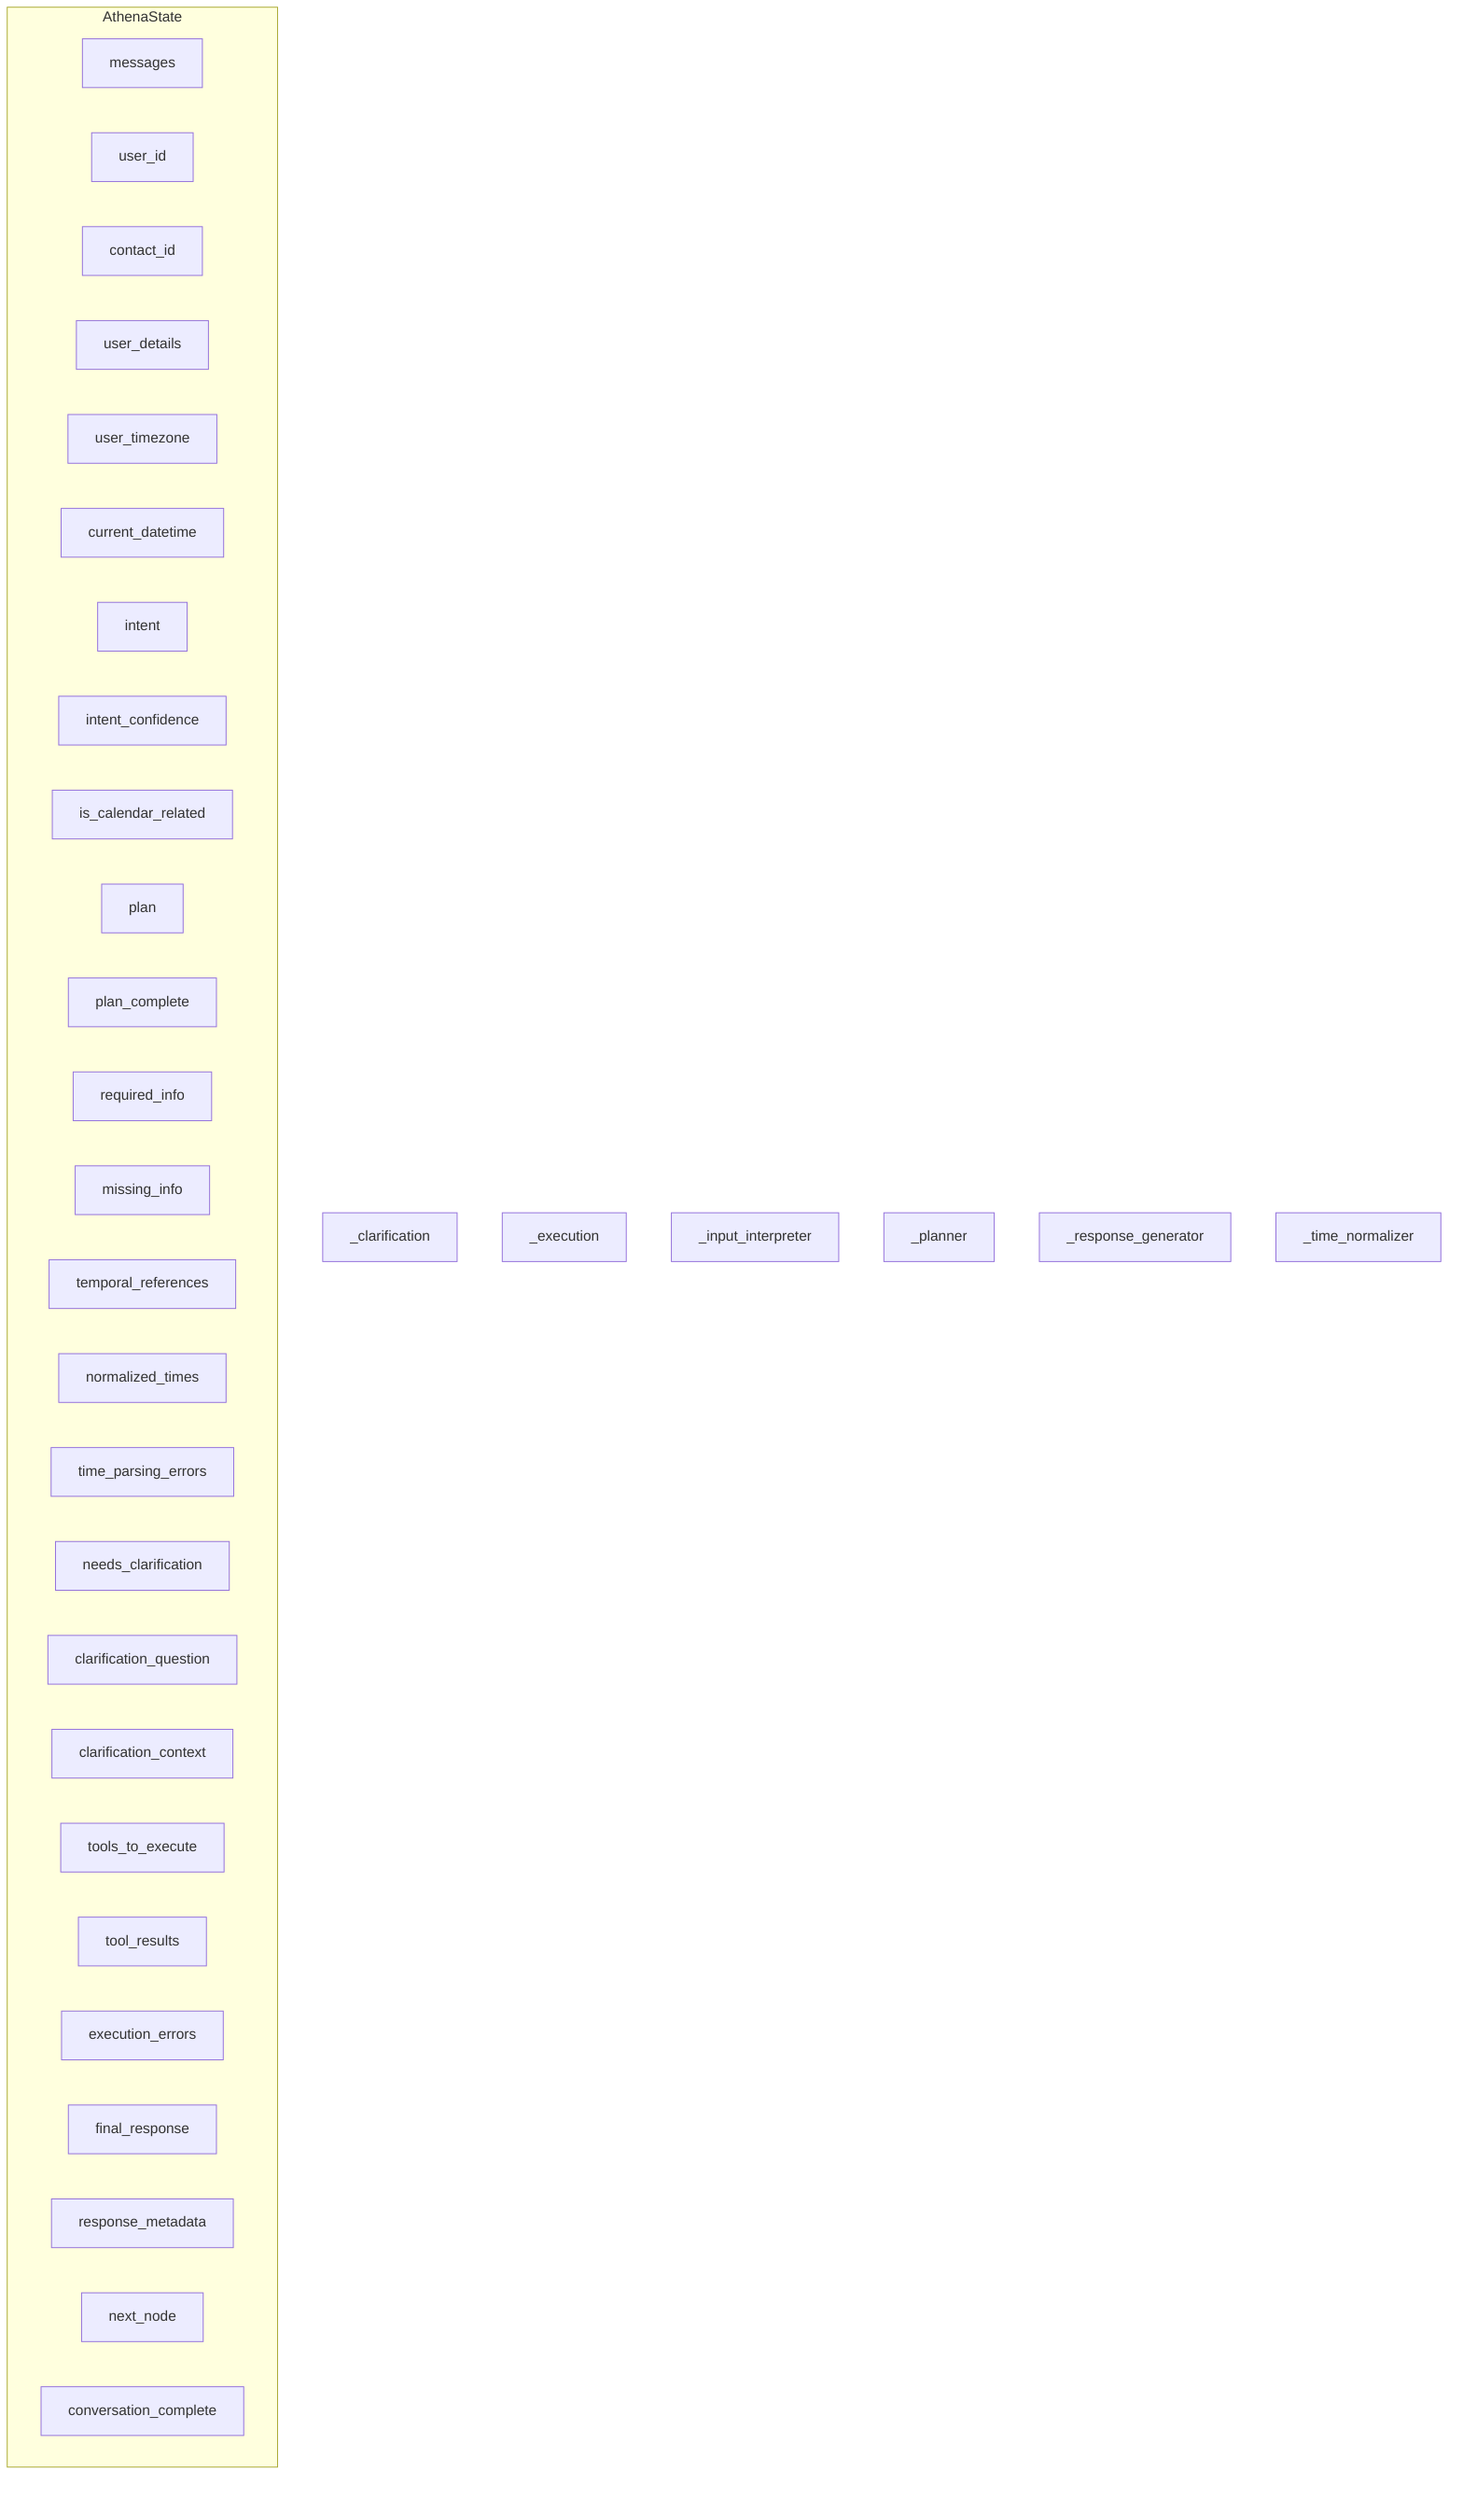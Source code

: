 graph TD
    subgraph State["AthenaState"]
        messages["messages"]
        user_id["user_id"]
        contact_id["contact_id"]
        user_details["user_details"]
        user_timezone["user_timezone"]
        current_datetime["current_datetime"]
        intent["intent"]
        intent_confidence["intent_confidence"]
        is_calendar_related["is_calendar_related"]
        plan["plan"]
        plan_complete["plan_complete"]
        required_info["required_info"]
        missing_info["missing_info"]
        temporal_references["temporal_references"]
        normalized_times["normalized_times"]
        time_parsing_errors["time_parsing_errors"]
        needs_clarification["needs_clarification"]
        clarification_question["clarification_question"]
        clarification_context["clarification_context"]
        tools_to_execute["tools_to_execute"]
        tool_results["tool_results"]
        execution_errors["execution_errors"]
        final_response["final_response"]
        response_metadata["response_metadata"]
        next_node["next_node"]
        conversation_complete["conversation_complete"]
    end
    _clarification["_clarification"]
    _execution["_execution"]
    _input_interpreter["_input_interpreter"]
    _planner["_planner"]
    _response_generator["_response_generator"]
    _time_normalizer["_time_normalizer"]
